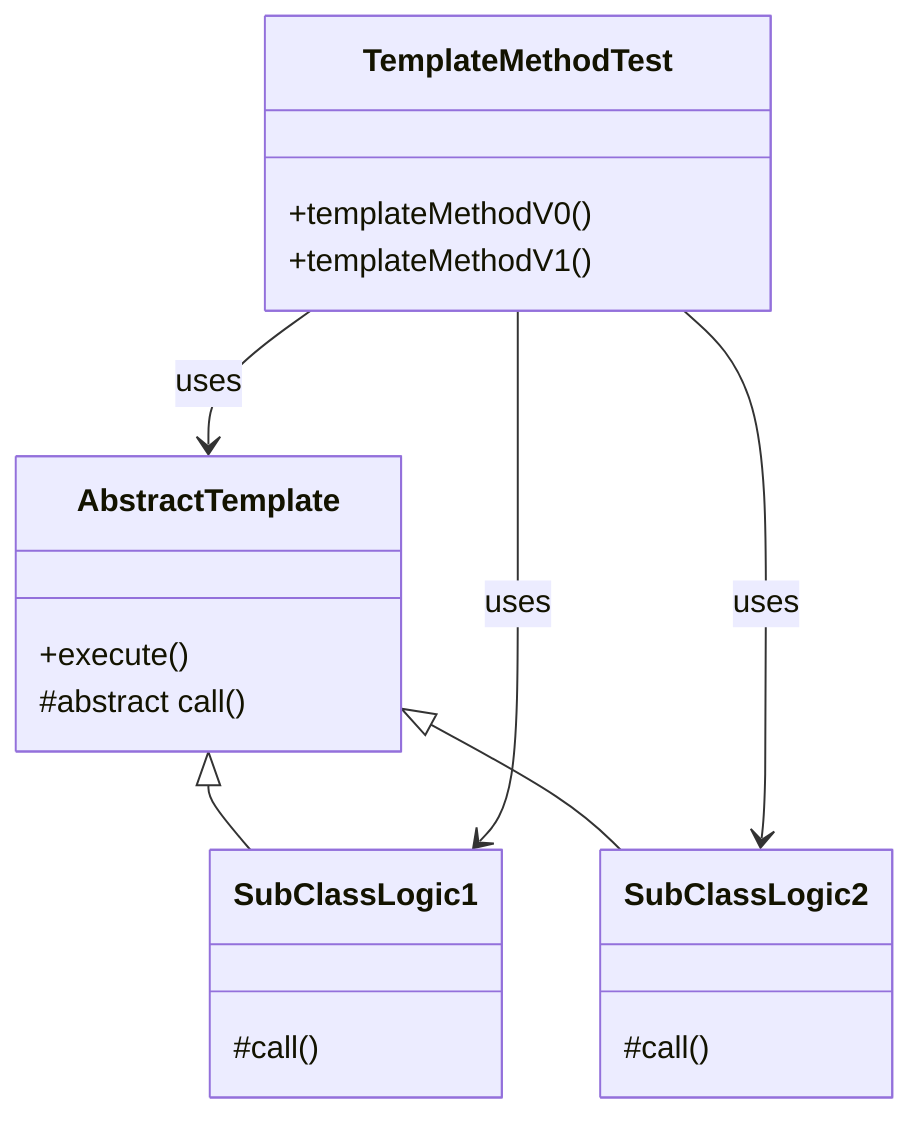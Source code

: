 classDiagram
    AbstractTemplate <|-- SubClassLogic1
    AbstractTemplate <|-- SubClassLogic2
    TemplateMethodTest --> AbstractTemplate : uses
    TemplateMethodTest --> SubClassLogic1 : uses
    TemplateMethodTest --> SubClassLogic2 : uses
    
    class AbstractTemplate {
        +execute()
        #abstract call()
    }
    
    class SubClassLogic1 {
        #call()
    }
    
    class SubClassLogic2 {
        #call()
    }
    
    class TemplateMethodTest {
        +templateMethodV0()
        +templateMethodV1()
    }